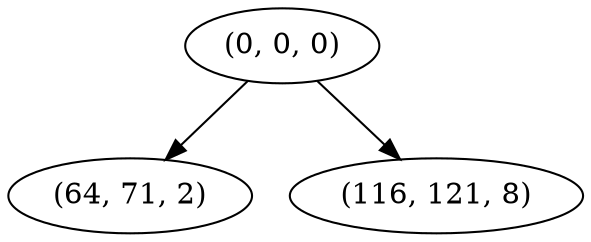 digraph tree {
    "(0, 0, 0)";
    "(64, 71, 2)";
    "(116, 121, 8)";
    "(0, 0, 0)" -> "(64, 71, 2)";
    "(0, 0, 0)" -> "(116, 121, 8)";
}
